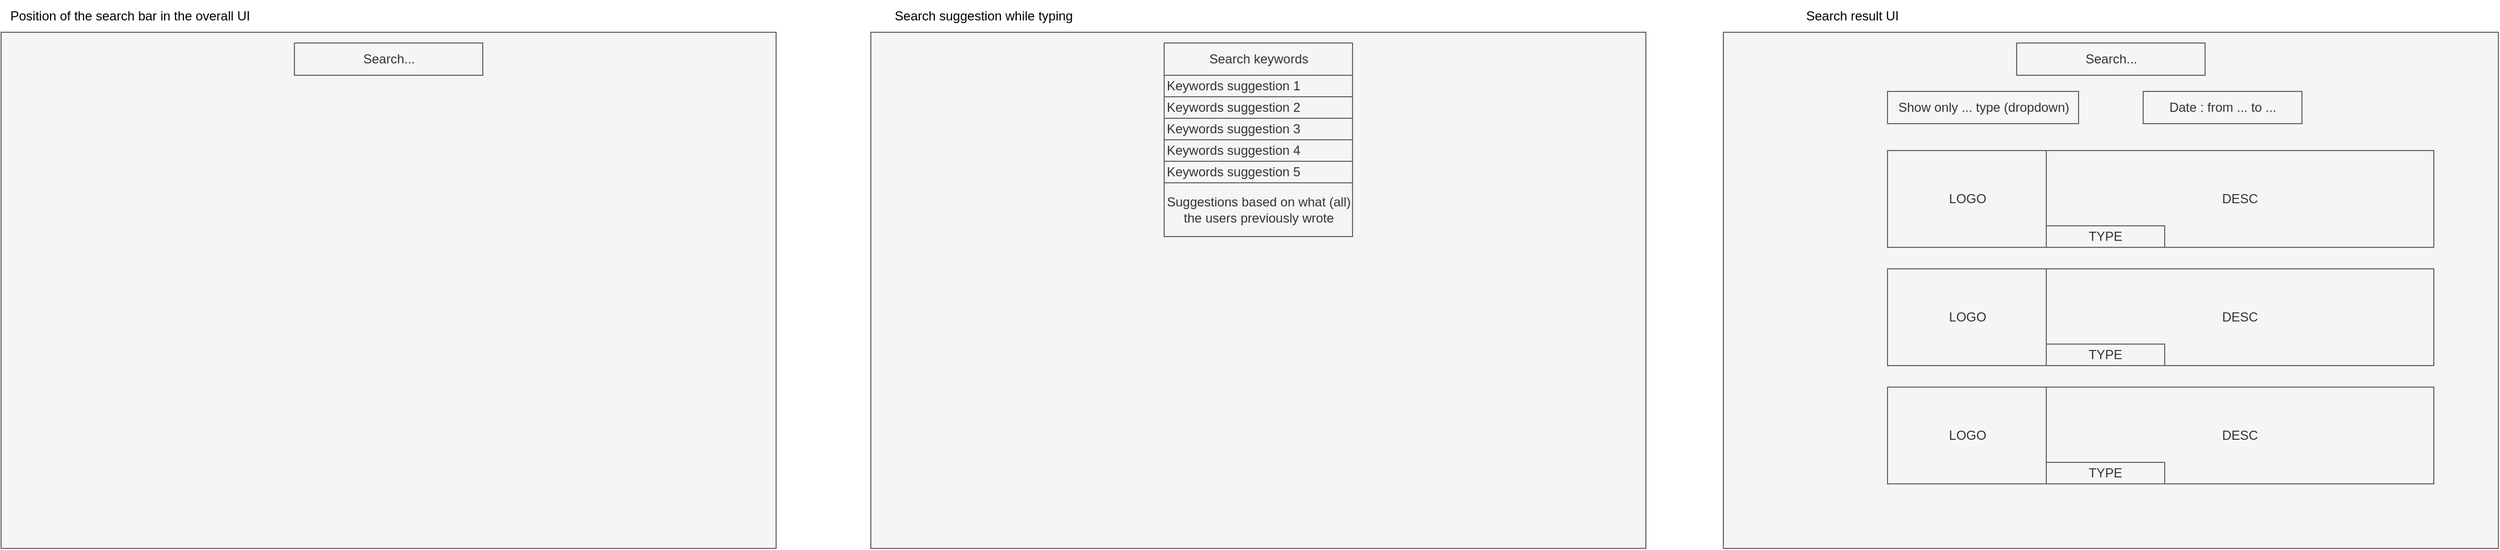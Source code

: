 <mxfile>
    <diagram id="CsDvwH3cZ1PsBRrToB9u" name="Page-1">
        <mxGraphModel dx="1112" dy="435" grid="1" gridSize="10" guides="1" tooltips="1" connect="1" arrows="1" fold="1" page="1" pageScale="1" pageWidth="850" pageHeight="1100" math="0" shadow="0">
            <root>
                <mxCell id="0"/>
                <mxCell id="1" parent="0"/>
                <mxCell id="2" value="" style="rounded=0;whiteSpace=wrap;html=1;fillColor=#f5f5f5;fontColor=#333333;strokeColor=#666666;" parent="1" vertex="1">
                    <mxGeometry x="40" y="40" width="720" height="480" as="geometry"/>
                </mxCell>
                <mxCell id="3" value="Search..." style="rounded=0;whiteSpace=wrap;html=1;fillColor=#f5f5f5;fontColor=#333333;strokeColor=#666666;" parent="1" vertex="1">
                    <mxGeometry x="312.5" y="50" width="175" height="30" as="geometry"/>
                </mxCell>
                <mxCell id="5" value="" style="rounded=0;whiteSpace=wrap;html=1;fillColor=#f5f5f5;fontColor=#333333;strokeColor=#666666;" parent="1" vertex="1">
                    <mxGeometry x="848" y="40" width="720" height="480" as="geometry"/>
                </mxCell>
                <mxCell id="6" value="Search keywords" style="rounded=0;whiteSpace=wrap;html=1;fillColor=#f5f5f5;fontColor=#333333;strokeColor=#666666;" parent="1" vertex="1">
                    <mxGeometry x="1120.5" y="50" width="175" height="30" as="geometry"/>
                </mxCell>
                <mxCell id="7" value="" style="rounded=0;whiteSpace=wrap;html=1;fillColor=#f5f5f5;fontColor=#333333;strokeColor=#666666;" parent="1" vertex="1">
                    <mxGeometry x="1120.5" y="80" width="175" height="150" as="geometry"/>
                </mxCell>
                <mxCell id="8" value="Keywords suggestion 1" style="rounded=0;whiteSpace=wrap;html=1;fillColor=#f5f5f5;fontColor=#333333;strokeColor=#666666;align=left;" parent="1" vertex="1">
                    <mxGeometry x="1120.5" y="80" width="175" height="20" as="geometry"/>
                </mxCell>
                <mxCell id="9" value="Keywords suggestion 2" style="rounded=0;whiteSpace=wrap;html=1;fillColor=#f5f5f5;fontColor=#333333;strokeColor=#666666;align=left;" parent="1" vertex="1">
                    <mxGeometry x="1120.5" y="100" width="175" height="20" as="geometry"/>
                </mxCell>
                <mxCell id="10" value="Keywords suggestion 3" style="rounded=0;whiteSpace=wrap;html=1;fillColor=#f5f5f5;fontColor=#333333;strokeColor=#666666;align=left;" parent="1" vertex="1">
                    <mxGeometry x="1120.5" y="120" width="175" height="20" as="geometry"/>
                </mxCell>
                <mxCell id="11" value="Keywords suggestion 4" style="rounded=0;whiteSpace=wrap;html=1;fillColor=#f5f5f5;fontColor=#333333;strokeColor=#666666;align=left;" parent="1" vertex="1">
                    <mxGeometry x="1120.5" y="140" width="175" height="20" as="geometry"/>
                </mxCell>
                <mxCell id="12" value="Keywords suggestion 5" style="rounded=0;whiteSpace=wrap;html=1;fillColor=#f5f5f5;fontColor=#333333;strokeColor=#666666;align=left;" parent="1" vertex="1">
                    <mxGeometry x="1120.5" y="160" width="175" height="20" as="geometry"/>
                </mxCell>
                <mxCell id="14" value="Suggestions based on what (all) the users previously wrote" style="rounded=0;whiteSpace=wrap;html=1;fillColor=#f5f5f5;fontColor=#333333;strokeColor=#666666;" parent="1" vertex="1">
                    <mxGeometry x="1120.5" y="180" width="175" height="50" as="geometry"/>
                </mxCell>
                <mxCell id="15" value="Search suggestion while typing" style="text;html=1;strokeColor=none;fillColor=none;align=center;verticalAlign=middle;whiteSpace=wrap;rounded=0;" parent="1" vertex="1">
                    <mxGeometry x="848" y="10" width="210" height="30" as="geometry"/>
                </mxCell>
                <mxCell id="16" value="Position of the search bar in the overall UI" style="text;html=1;strokeColor=none;fillColor=none;align=center;verticalAlign=middle;whiteSpace=wrap;rounded=0;" parent="1" vertex="1">
                    <mxGeometry x="40" y="10" width="240" height="30" as="geometry"/>
                </mxCell>
                <mxCell id="17" value="" style="rounded=0;whiteSpace=wrap;html=1;fillColor=#f5f5f5;fontColor=#333333;strokeColor=#666666;" parent="1" vertex="1">
                    <mxGeometry x="1640" y="40" width="720" height="480" as="geometry"/>
                </mxCell>
                <mxCell id="18" value="Search..." style="rounded=0;whiteSpace=wrap;html=1;fillColor=#f5f5f5;fontColor=#333333;strokeColor=#666666;" parent="1" vertex="1">
                    <mxGeometry x="1912.5" y="50" width="175" height="30" as="geometry"/>
                </mxCell>
                <mxCell id="19" value="Search result UI" style="text;html=1;strokeColor=none;fillColor=none;align=center;verticalAlign=middle;whiteSpace=wrap;rounded=0;" parent="1" vertex="1">
                    <mxGeometry x="1640" y="10" width="240" height="30" as="geometry"/>
                </mxCell>
                <mxCell id="20" value="Show only ... type (dropdown)" style="rounded=0;whiteSpace=wrap;html=1;fillColor=#f5f5f5;fontColor=#333333;strokeColor=#666666;" parent="1" vertex="1">
                    <mxGeometry x="1792.5" y="95" width="177.5" height="30" as="geometry"/>
                </mxCell>
                <mxCell id="21" value="Date : from ... to ..." style="rounded=0;whiteSpace=wrap;html=1;fillColor=#f5f5f5;fontColor=#333333;strokeColor=#666666;" parent="1" vertex="1">
                    <mxGeometry x="2030" y="95" width="147.5" height="30" as="geometry"/>
                </mxCell>
                <mxCell id="22" value="LOGO" style="rounded=0;whiteSpace=wrap;html=1;fillColor=#f5f5f5;fontColor=#333333;strokeColor=#666666;" parent="1" vertex="1">
                    <mxGeometry x="1792.5" y="150" width="147.5" height="90" as="geometry"/>
                </mxCell>
                <mxCell id="23" value="DESC" style="rounded=0;whiteSpace=wrap;html=1;fillColor=#f5f5f5;fontColor=#333333;strokeColor=#666666;" parent="1" vertex="1">
                    <mxGeometry x="1940" y="150" width="360" height="90" as="geometry"/>
                </mxCell>
                <mxCell id="24" value="TYPE" style="rounded=0;whiteSpace=wrap;html=1;fillColor=#f5f5f5;fontColor=#333333;strokeColor=#666666;" parent="1" vertex="1">
                    <mxGeometry x="1940" y="220" width="110" height="20" as="geometry"/>
                </mxCell>
                <mxCell id="25" value="LOGO" style="rounded=0;whiteSpace=wrap;html=1;fillColor=#f5f5f5;fontColor=#333333;strokeColor=#666666;" parent="1" vertex="1">
                    <mxGeometry x="1792.5" y="260" width="147.5" height="90" as="geometry"/>
                </mxCell>
                <mxCell id="26" value="DESC" style="rounded=0;whiteSpace=wrap;html=1;fillColor=#f5f5f5;fontColor=#333333;strokeColor=#666666;" parent="1" vertex="1">
                    <mxGeometry x="1940" y="260" width="360" height="90" as="geometry"/>
                </mxCell>
                <mxCell id="27" value="TYPE" style="rounded=0;whiteSpace=wrap;html=1;fillColor=#f5f5f5;fontColor=#333333;strokeColor=#666666;" parent="1" vertex="1">
                    <mxGeometry x="1940" y="330" width="110" height="20" as="geometry"/>
                </mxCell>
                <mxCell id="28" value="LOGO" style="rounded=0;whiteSpace=wrap;html=1;fillColor=#f5f5f5;fontColor=#333333;strokeColor=#666666;" parent="1" vertex="1">
                    <mxGeometry x="1792.5" y="370" width="147.5" height="90" as="geometry"/>
                </mxCell>
                <mxCell id="29" value="DESC" style="rounded=0;whiteSpace=wrap;html=1;fillColor=#f5f5f5;fontColor=#333333;strokeColor=#666666;" parent="1" vertex="1">
                    <mxGeometry x="1940" y="370" width="360" height="90" as="geometry"/>
                </mxCell>
                <mxCell id="30" value="TYPE" style="rounded=0;whiteSpace=wrap;html=1;fillColor=#f5f5f5;fontColor=#333333;strokeColor=#666666;" parent="1" vertex="1">
                    <mxGeometry x="1940" y="440" width="110" height="20" as="geometry"/>
                </mxCell>
            </root>
        </mxGraphModel>
    </diagram>
</mxfile>